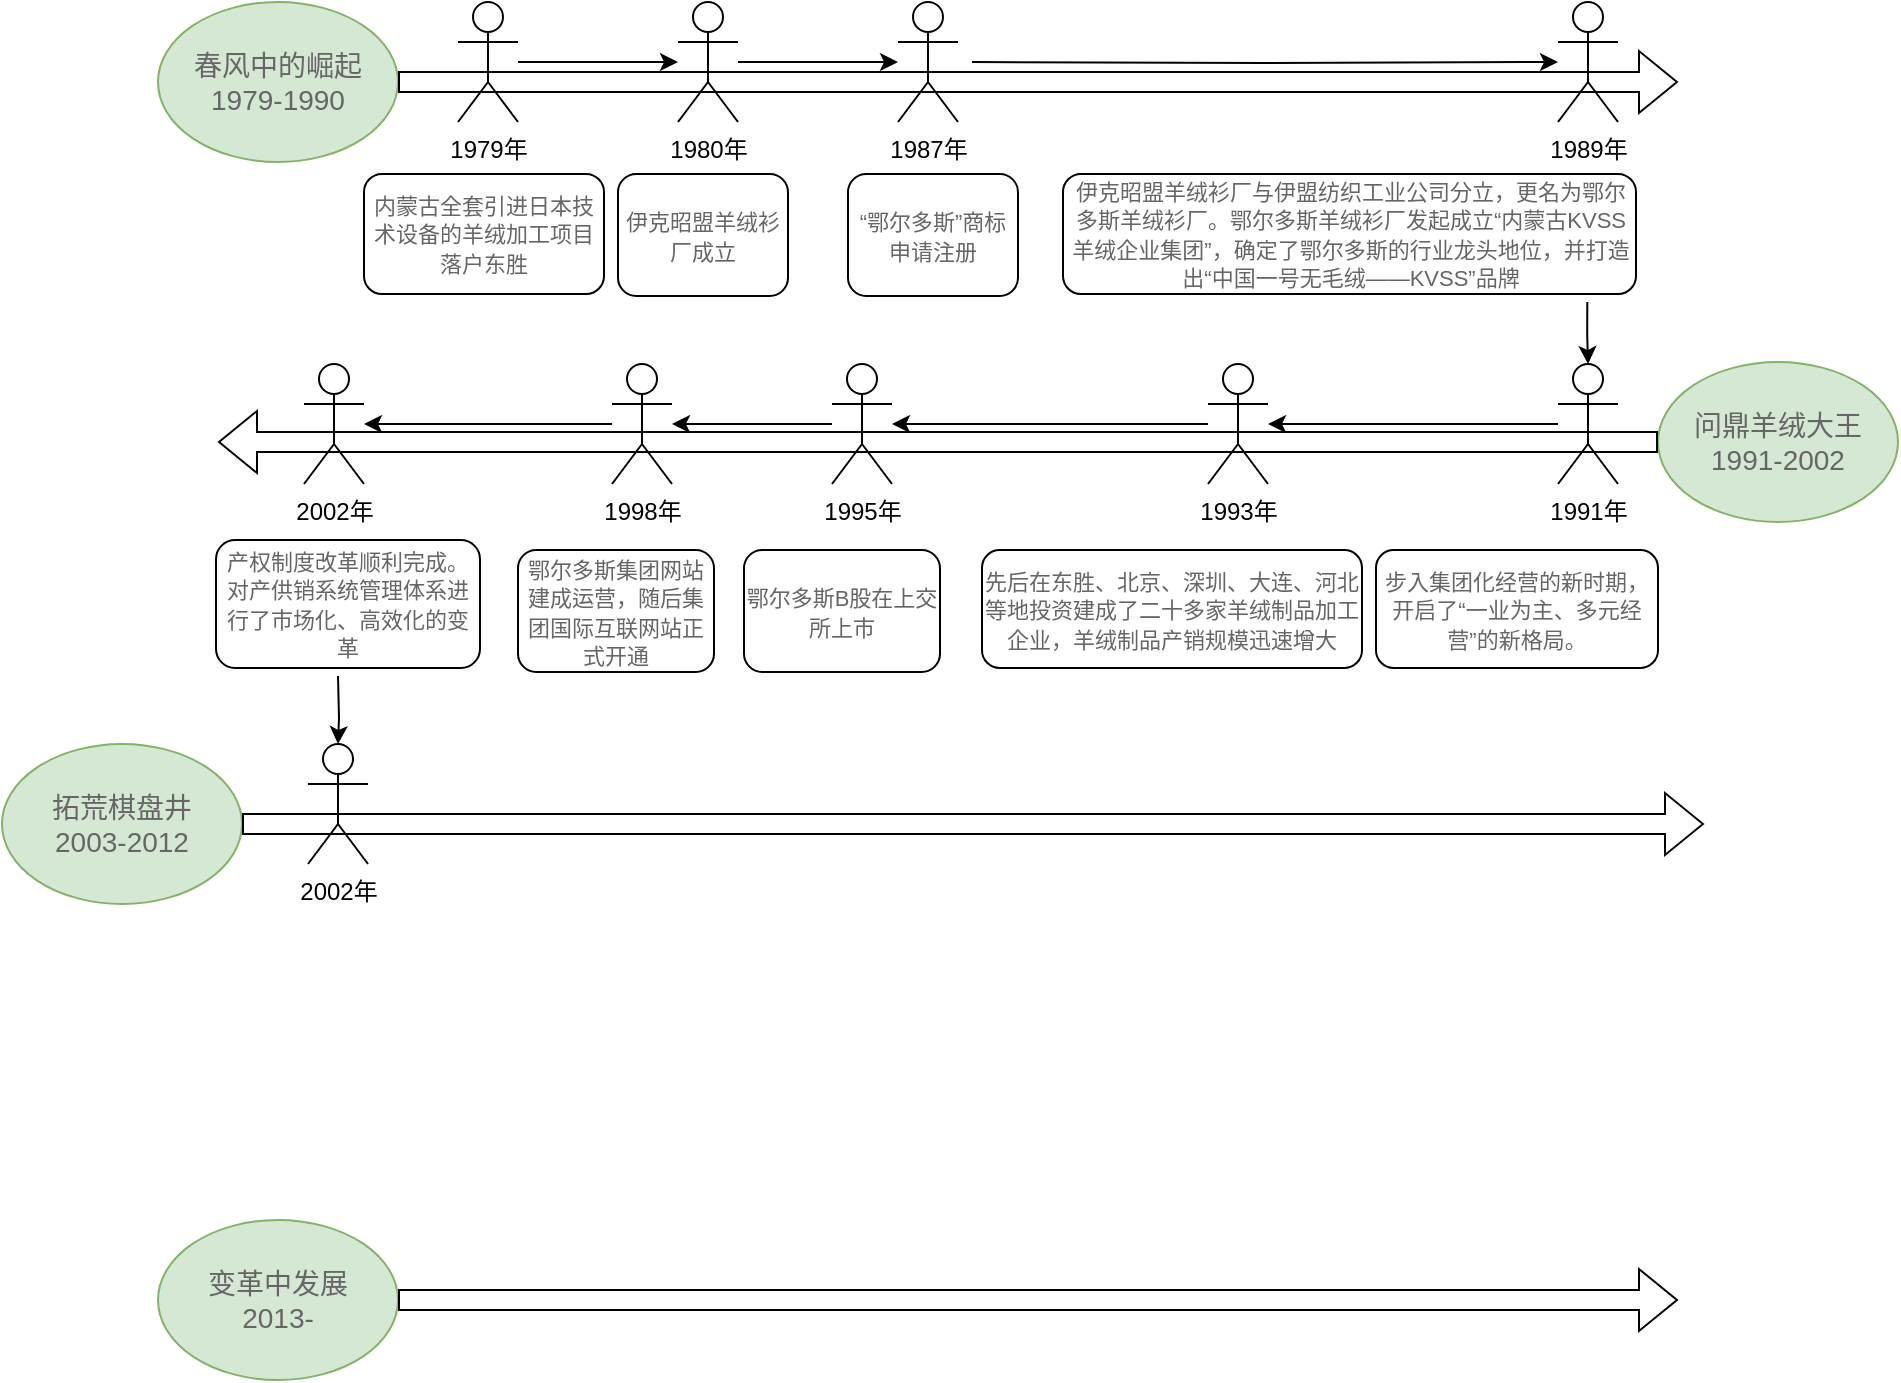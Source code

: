 <mxfile version="24.6.4" type="github">
  <diagram name="第 1 页" id="uXxsrBKN4tL2hKQCJiG4">
    <mxGraphModel dx="1360" dy="639" grid="0" gridSize="10" guides="1" tooltips="1" connect="1" arrows="1" fold="1" page="0" pageScale="1" pageWidth="827" pageHeight="1169" math="0" shadow="0">
      <root>
        <mxCell id="0" />
        <mxCell id="1" parent="0" />
        <mxCell id="tFpNyGx5-nAJuSRPgyrJ-2" value="&lt;span style=&quot;color: rgb(102, 102, 102); font-size: 14px; text-align: start;&quot;&gt;春风中的崛起&lt;/span&gt;&lt;div&gt;&lt;span style=&quot;color: rgb(102, 102, 102); font-family: 微软雅黑, Arial, Helvetica, sans-serif; font-size: 14px; text-align: start;&quot;&gt;1979-1990&lt;/span&gt;&lt;/div&gt;" style="ellipse;whiteSpace=wrap;html=1;fillColor=#d5e8d4;strokeColor=#82b366;" vertex="1" parent="1">
          <mxGeometry x="10" y="104" width="120" height="80" as="geometry" />
        </mxCell>
        <mxCell id="tFpNyGx5-nAJuSRPgyrJ-3" value="&lt;span style=&quot;color: rgb(102, 102, 102); font-size: 14px; text-align: start;&quot;&gt;&lt;font face=&quot;Helvetica&quot;&gt;问鼎羊绒大王&lt;/font&gt;&lt;/span&gt;&lt;div&gt;&lt;span style=&quot;color: rgb(102, 102, 102); font-family: 微软雅黑, Arial, Helvetica, sans-serif; font-size: 14px; text-align: start;&quot;&gt;1991-2002&lt;/span&gt;&lt;/div&gt;" style="ellipse;whiteSpace=wrap;html=1;fillColor=#d5e8d4;strokeColor=#82b366;" vertex="1" parent="1">
          <mxGeometry x="760" y="284" width="120" height="80" as="geometry" />
        </mxCell>
        <mxCell id="tFpNyGx5-nAJuSRPgyrJ-4" value="&lt;span style=&quot;color: rgb(102, 102, 102); font-family: 微软雅黑, Arial, Helvetica, sans-serif; font-size: 14px; text-align: start;&quot;&gt;拓荒棋盘井&lt;/span&gt;&lt;div&gt;&lt;span style=&quot;color: rgb(102, 102, 102); font-family: 微软雅黑, Arial, Helvetica, sans-serif; font-size: 14px; text-align: start;&quot;&gt;2003-2012&lt;/span&gt;&lt;/div&gt;" style="ellipse;whiteSpace=wrap;html=1;fillColor=#d5e8d4;strokeColor=#82b366;" vertex="1" parent="1">
          <mxGeometry x="-68" y="475" width="120" height="80" as="geometry" />
        </mxCell>
        <mxCell id="tFpNyGx5-nAJuSRPgyrJ-8" value="&lt;span style=&quot;color: rgb(102, 102, 102); font-family: 微软雅黑, Arial, Helvetica, sans-serif; font-size: 14px; text-align: start;&quot;&gt;变革中发展&lt;/span&gt;&lt;div&gt;&lt;span style=&quot;color: rgb(102, 102, 102); font-family: 微软雅黑, Arial, Helvetica, sans-serif; font-size: 14px; text-align: start;&quot;&gt;2013-&lt;/span&gt;&lt;/div&gt;" style="ellipse;whiteSpace=wrap;html=1;fillColor=#d5e8d4;strokeColor=#82b366;" vertex="1" parent="1">
          <mxGeometry x="10" y="713" width="120" height="80" as="geometry" />
        </mxCell>
        <mxCell id="tFpNyGx5-nAJuSRPgyrJ-11" value="" style="shape=flexArrow;endArrow=classic;html=1;rounded=0;exitX=1;exitY=0.5;exitDx=0;exitDy=0;" edge="1" parent="1" source="tFpNyGx5-nAJuSRPgyrJ-2">
          <mxGeometry width="50" height="50" relative="1" as="geometry">
            <mxPoint x="216.27" y="142" as="sourcePoint" />
            <mxPoint x="770" y="144" as="targetPoint" />
          </mxGeometry>
        </mxCell>
        <mxCell id="tFpNyGx5-nAJuSRPgyrJ-12" value="" style="shape=flexArrow;endArrow=classic;html=1;rounded=0;exitX=0;exitY=0.5;exitDx=0;exitDy=0;" edge="1" parent="1">
          <mxGeometry width="50" height="50" relative="1" as="geometry">
            <mxPoint x="760" y="324" as="sourcePoint" />
            <mxPoint x="40" y="324" as="targetPoint" />
          </mxGeometry>
        </mxCell>
        <mxCell id="tFpNyGx5-nAJuSRPgyrJ-13" value="" style="shape=flexArrow;endArrow=classic;html=1;rounded=0;exitX=1;exitY=0.5;exitDx=0;exitDy=0;" edge="1" parent="1" source="tFpNyGx5-nAJuSRPgyrJ-4">
          <mxGeometry width="50" height="50" relative="1" as="geometry">
            <mxPoint x="150" y="608" as="sourcePoint" />
            <mxPoint x="783" y="515" as="targetPoint" />
          </mxGeometry>
        </mxCell>
        <mxCell id="tFpNyGx5-nAJuSRPgyrJ-14" value="" style="shape=flexArrow;endArrow=classic;html=1;rounded=0;exitX=1;exitY=0.5;exitDx=0;exitDy=0;" edge="1" parent="1" source="tFpNyGx5-nAJuSRPgyrJ-8">
          <mxGeometry width="50" height="50" relative="1" as="geometry">
            <mxPoint x="150" y="752.5" as="sourcePoint" />
            <mxPoint x="770" y="753" as="targetPoint" />
          </mxGeometry>
        </mxCell>
        <mxCell id="tFpNyGx5-nAJuSRPgyrJ-47" value="" style="edgeStyle=orthogonalEdgeStyle;rounded=0;orthogonalLoop=1;jettySize=auto;html=1;" edge="1" parent="1" source="tFpNyGx5-nAJuSRPgyrJ-15" target="tFpNyGx5-nAJuSRPgyrJ-46">
          <mxGeometry relative="1" as="geometry" />
        </mxCell>
        <mxCell id="tFpNyGx5-nAJuSRPgyrJ-15" value="1979年" style="shape=umlActor;verticalLabelPosition=bottom;verticalAlign=top;html=1;outlineConnect=0;" vertex="1" parent="1">
          <mxGeometry x="160" y="104" width="30" height="60" as="geometry" />
        </mxCell>
        <mxCell id="tFpNyGx5-nAJuSRPgyrJ-21" value="1987年" style="shape=umlActor;verticalLabelPosition=bottom;verticalAlign=top;html=1;outlineConnect=0;" vertex="1" parent="1">
          <mxGeometry x="380" y="104" width="30" height="60" as="geometry" />
        </mxCell>
        <mxCell id="tFpNyGx5-nAJuSRPgyrJ-30" value="" style="edgeStyle=orthogonalEdgeStyle;rounded=0;orthogonalLoop=1;jettySize=auto;html=1;" edge="1" parent="1" target="tFpNyGx5-nAJuSRPgyrJ-29">
          <mxGeometry relative="1" as="geometry">
            <mxPoint x="417" y="134" as="sourcePoint" />
          </mxGeometry>
        </mxCell>
        <mxCell id="tFpNyGx5-nAJuSRPgyrJ-32" value="" style="edgeStyle=orthogonalEdgeStyle;rounded=0;orthogonalLoop=1;jettySize=auto;html=1;exitX=0.915;exitY=1.067;exitDx=0;exitDy=0;exitPerimeter=0;" edge="1" parent="1" source="tFpNyGx5-nAJuSRPgyrJ-59" target="tFpNyGx5-nAJuSRPgyrJ-31">
          <mxGeometry relative="1" as="geometry">
            <mxPoint x="725" y="257" as="sourcePoint" />
          </mxGeometry>
        </mxCell>
        <mxCell id="tFpNyGx5-nAJuSRPgyrJ-29" value="1989年" style="shape=umlActor;verticalLabelPosition=bottom;verticalAlign=top;html=1;outlineConnect=0;" vertex="1" parent="1">
          <mxGeometry x="710" y="104" width="30" height="60" as="geometry" />
        </mxCell>
        <mxCell id="tFpNyGx5-nAJuSRPgyrJ-64" value="" style="edgeStyle=orthogonalEdgeStyle;rounded=0;orthogonalLoop=1;jettySize=auto;html=1;" edge="1" parent="1" source="tFpNyGx5-nAJuSRPgyrJ-31" target="tFpNyGx5-nAJuSRPgyrJ-63">
          <mxGeometry relative="1" as="geometry" />
        </mxCell>
        <mxCell id="tFpNyGx5-nAJuSRPgyrJ-31" value="1991年" style="shape=umlActor;verticalLabelPosition=bottom;verticalAlign=top;html=1;outlineConnect=0;" vertex="1" parent="1">
          <mxGeometry x="710" y="285" width="30" height="60" as="geometry" />
        </mxCell>
        <mxCell id="tFpNyGx5-nAJuSRPgyrJ-43" value="&lt;span style=&quot;color: rgb(102, 102, 102); font-family: 微软雅黑, Arial, Helvetica, sans-serif; font-size: 11px; text-align: left; text-indent: 28px;&quot;&gt;内蒙古全套引进日本技术设备的羊绒加工项目落户东胜&lt;/span&gt;" style="rounded=1;whiteSpace=wrap;html=1;" vertex="1" parent="1">
          <mxGeometry x="113" y="190" width="120" height="60" as="geometry" />
        </mxCell>
        <mxCell id="tFpNyGx5-nAJuSRPgyrJ-48" value="" style="edgeStyle=orthogonalEdgeStyle;rounded=0;orthogonalLoop=1;jettySize=auto;html=1;" edge="1" parent="1" source="tFpNyGx5-nAJuSRPgyrJ-46" target="tFpNyGx5-nAJuSRPgyrJ-21">
          <mxGeometry relative="1" as="geometry" />
        </mxCell>
        <mxCell id="tFpNyGx5-nAJuSRPgyrJ-46" value="1980年" style="shape=umlActor;verticalLabelPosition=bottom;verticalAlign=top;html=1;outlineConnect=0;" vertex="1" parent="1">
          <mxGeometry x="270" y="104" width="30" height="60" as="geometry" />
        </mxCell>
        <mxCell id="tFpNyGx5-nAJuSRPgyrJ-54" value="&lt;font style=&quot;font-size: 11px;&quot;&gt;&lt;span style=&quot;color: rgb(102, 102, 102); font-family: 微软雅黑, Arial, Helvetica, sans-serif; text-align: start; text-indent: 28px;&quot;&gt;&lt;font style=&quot;&quot;&gt;伊克昭盟&lt;/font&gt;&lt;/span&gt;&lt;span style=&quot;color: rgb(102, 102, 102); font-family: 微软雅黑, Arial, Helvetica, sans-serif; text-align: start; text-indent: 28px;&quot;&gt;羊绒衫厂成立&lt;/span&gt;&lt;/font&gt;" style="rounded=1;whiteSpace=wrap;html=1;" vertex="1" parent="1">
          <mxGeometry x="240" y="190" width="85" height="61" as="geometry" />
        </mxCell>
        <mxCell id="tFpNyGx5-nAJuSRPgyrJ-58" value="&lt;span style=&quot;color: rgb(102, 102, 102); font-family: 微软雅黑, Arial, Helvetica, sans-serif; text-align: start; text-indent: 28px;&quot;&gt;&lt;font style=&quot;font-size: 11px;&quot;&gt;“鄂尔多斯”商标申请注册&lt;/font&gt;&lt;/span&gt;" style="rounded=1;whiteSpace=wrap;html=1;" vertex="1" parent="1">
          <mxGeometry x="355" y="190" width="85" height="61" as="geometry" />
        </mxCell>
        <mxCell id="tFpNyGx5-nAJuSRPgyrJ-59" value="&lt;font style=&quot;font-size: 11px;&quot;&gt;&lt;span style=&quot;color: rgb(102, 102, 102); font-family: 微软雅黑, Arial, Helvetica, sans-serif; text-align: start; text-indent: 28px;&quot;&gt;&lt;font style=&quot;&quot;&gt;伊克昭盟羊绒衫厂与伊盟纺织工业公司分立，更名为鄂尔多斯羊绒衫厂。&lt;/font&gt;&lt;/span&gt;&lt;span style=&quot;color: rgb(102, 102, 102); font-family: 微软雅黑, Arial, Helvetica, sans-serif; text-align: start; text-indent: 28px;&quot;&gt;鄂尔多斯羊绒衫厂发起成立“内蒙古KVSS羊绒企业集团”，确定了鄂尔多斯的行业龙头地位，并打造出“中国一号无毛绒——KVSS”品牌&lt;/span&gt;&lt;/font&gt;" style="rounded=1;whiteSpace=wrap;html=1;" vertex="1" parent="1">
          <mxGeometry x="462.5" y="190" width="286.5" height="60" as="geometry" />
        </mxCell>
        <mxCell id="tFpNyGx5-nAJuSRPgyrJ-60" value="&lt;span style=&quot;color: rgba(0, 0, 0, 0); font-family: monospace; font-size: 0px; font-style: normal; font-variant-ligatures: normal; font-variant-caps: normal; font-weight: 400; letter-spacing: normal; orphans: 2; text-align: start; text-indent: 0px; text-transform: none; widows: 2; word-spacing: 0px; -webkit-text-stroke-width: 0px; white-space: nowrap; background-color: rgb(255, 255, 255); text-decoration-thickness: initial; text-decoration-style: initial; text-decoration-color: initial; display: inline !important; float: none;&quot;&gt;%3CmxGraphModel%3E%3Croot%3E%3CmxCell%20id%3D%220%22%2F%3E%3CmxCell%20id%3D%221%22%20parent%3D%220%22%2F%3E%3CmxCell%20id%3D%222%22%22%20value%3D%22%26lt%3Bspan%20style%3D%26quot%3Bcolor%3A%20rgb（102%2C%20102%2C%20102）%3B%20font-family%3A%20%E5%BE%AE%E8%BD%AF%E9%9B%85%E9%BB%91%2C%20Arial%2C%20Helvetica%2C%20sans-serif%3B%20text-align%3A%20start%3B%20text-indent%3A%2028px%3B%26quot%3B%26gt%3B%26lt%3Bfont%20style%3D%26quot%3Bfont-size%3A%2011px%3B%26quot%3B%26gt%3B%E2%80%9C%E9%84%82%E5%B0%94%E5%A4%9A%E6%96%AF%E2%80%9D%E5%95%86%E6%A0%87%E7%94%B3%E8%AF%B7%E6%B3%A8%E5%86%8C%26lt%3B%2Ffont%26gt%3B%26lt%3B%2Fspan%26gt%3B%22%20style%3D%22rounded%3D1%3BwhiteSpace%3Dwrap%3Bhtml%3D1%3B%22%20vertex%3D%221%22%20parent%3D%221%22%3E%3CmxGeometry%20x%3D%22355%22%20y%3D%22190%22%20width%3D%2285%22%20height%3D%2261%22%20as%3D%22geometry%22%2F%3E%3C%2FmxCell%3E%3C%2FmxCell%3E%3C%2FmxGraphModel%3E&lt;/span&gt;" style="text;whiteSpace=wrap;html=1;" vertex="1" parent="1">
          <mxGeometry x="463.667" y="416.333" width="28" height="36" as="geometry" />
        </mxCell>
        <mxCell id="tFpNyGx5-nAJuSRPgyrJ-61" value="&lt;span style=&quot;color: rgba(0, 0, 0, 0); font-family: monospace; font-size: 0px; font-style: normal; font-variant-ligatures: normal; font-variant-caps: normal; font-weight: 400; letter-spacing: normal; orphans: 2; text-align: start; text-indent: 0px; text-transform: none; widows: 2; word-spacing: 0px; -webkit-text-stroke-width: 0px; white-space: nowrap; background-color: rgb(255, 255, 255); text-decoration-thickness: initial; text-decoration-style: initial; text-decoration-color: initial; display: inline !important; float: none;&quot;&gt;%3CmxGraphModel%3E%3Croot%3E%3CmxCell%20id%3D%220%22%2F%3E%3CmxCell%20id%3D%221%22%20parent%3D%220%22%2F%3E%3CmxCell%20id%3D%222%22%22%20value%3D%22%26lt%3Bspan%20style%3D%26quot%3Bcolor%3A%20rgb（102%2C%20102%2C%20102）%3B%20font-family%3A%20%E5%BE%AE%E8%BD%AF%E9%9B%85%E9%BB%91%2C%20Arial%2C%20Helvetica%2C%20sans-serif%3B%20text-align%3A%20start%3B%20text-indent%3A%2028px%3B%26quot%3B%26gt%3B%26lt%3Bfont%20style%3D%26quot%3Bfont-size%3A%2011px%3B%26quot%3B%26gt%3B%E2%80%9C%E9%84%82%E5%B0%94%E5%A4%9A%E6%96%AF%E2%80%9D%E5%95%86%E6%A0%87%E7%94%B3%E8%AF%B7%E6%B3%A8%E5%86%8C%26lt%3B%2Ffont%26gt%3B%26lt%3B%2Fspan%26gt%3B%22%20style%3D%22rounded%3D1%3BwhiteSpace%3Dwrap%3Bhtml%3D1%3B%22%20vertex%3D%221%22%20parent%3D%221%22%3E%3CmxGeometry%20x%3D%22355%22%20y%3D%22190%22%20width%3D%2285%22%20height%3D%2261%22%20as%3D%22geometry%22%2F%3E%3C%2FmxCell%3E%3C%2FmxCell%3E%3C%2FmxGraphModel%3E&lt;/span&gt;" style="text;whiteSpace=wrap;html=1;" vertex="1" parent="1">
          <mxGeometry x="467.667" y="454.333" width="28" height="36" as="geometry" />
        </mxCell>
        <mxCell id="tFpNyGx5-nAJuSRPgyrJ-62" value="&lt;span style=&quot;color: rgb(102, 102, 102); font-family: 微软雅黑, Arial, Helvetica, sans-serif; text-align: start;&quot;&gt;&lt;font style=&quot;font-size: 11px;&quot;&gt;步入集团化经营的新时期，开启了“一业为主、多元经营”的新格局。&lt;/font&gt;&lt;/span&gt;" style="rounded=1;whiteSpace=wrap;html=1;" vertex="1" parent="1">
          <mxGeometry x="619" y="378" width="141" height="59" as="geometry" />
        </mxCell>
        <mxCell id="tFpNyGx5-nAJuSRPgyrJ-67" value="" style="edgeStyle=orthogonalEdgeStyle;rounded=0;orthogonalLoop=1;jettySize=auto;html=1;" edge="1" parent="1" source="tFpNyGx5-nAJuSRPgyrJ-63" target="tFpNyGx5-nAJuSRPgyrJ-66">
          <mxGeometry relative="1" as="geometry" />
        </mxCell>
        <mxCell id="tFpNyGx5-nAJuSRPgyrJ-63" value="1993年" style="shape=umlActor;verticalLabelPosition=bottom;verticalAlign=top;html=1;outlineConnect=0;" vertex="1" parent="1">
          <mxGeometry x="535" y="285" width="30" height="60" as="geometry" />
        </mxCell>
        <mxCell id="tFpNyGx5-nAJuSRPgyrJ-65" value="&lt;span style=&quot;color: rgb(102, 102, 102); font-family: 微软雅黑, Arial, Helvetica, sans-serif; text-align: start;&quot;&gt;&lt;font style=&quot;font-size: 11px;&quot;&gt;先后在东胜、北京、深圳、大连、河北等地投资建成了二十多家羊绒制品加工企业，羊绒制品产销规模迅速增大&lt;/font&gt;&lt;/span&gt;" style="rounded=1;whiteSpace=wrap;html=1;" vertex="1" parent="1">
          <mxGeometry x="422" y="378" width="190" height="59" as="geometry" />
        </mxCell>
        <mxCell id="tFpNyGx5-nAJuSRPgyrJ-71" value="" style="edgeStyle=orthogonalEdgeStyle;rounded=0;orthogonalLoop=1;jettySize=auto;html=1;" edge="1" parent="1" source="tFpNyGx5-nAJuSRPgyrJ-66" target="tFpNyGx5-nAJuSRPgyrJ-70">
          <mxGeometry relative="1" as="geometry" />
        </mxCell>
        <mxCell id="tFpNyGx5-nAJuSRPgyrJ-66" value="1995年" style="shape=umlActor;verticalLabelPosition=bottom;verticalAlign=top;html=1;outlineConnect=0;" vertex="1" parent="1">
          <mxGeometry x="347" y="285" width="30" height="60" as="geometry" />
        </mxCell>
        <mxCell id="tFpNyGx5-nAJuSRPgyrJ-69" value="&lt;span style=&quot;color: rgb(102, 102, 102); font-family: 微软雅黑, Arial, Helvetica, sans-serif; text-align: start;&quot;&gt;&lt;font style=&quot;font-size: 11px;&quot;&gt;鄂尔多斯B股在上交所上市&lt;/font&gt;&lt;/span&gt;" style="rounded=1;whiteSpace=wrap;html=1;" vertex="1" parent="1">
          <mxGeometry x="303" y="378" width="98" height="61" as="geometry" />
        </mxCell>
        <mxCell id="tFpNyGx5-nAJuSRPgyrJ-74" value="" style="edgeStyle=orthogonalEdgeStyle;rounded=0;orthogonalLoop=1;jettySize=auto;html=1;" edge="1" parent="1" source="tFpNyGx5-nAJuSRPgyrJ-70" target="tFpNyGx5-nAJuSRPgyrJ-73">
          <mxGeometry relative="1" as="geometry" />
        </mxCell>
        <mxCell id="tFpNyGx5-nAJuSRPgyrJ-70" value="1998年" style="shape=umlActor;verticalLabelPosition=bottom;verticalAlign=top;html=1;outlineConnect=0;" vertex="1" parent="1">
          <mxGeometry x="237" y="285" width="30" height="60" as="geometry" />
        </mxCell>
        <mxCell id="tFpNyGx5-nAJuSRPgyrJ-72" value="&lt;span style=&quot;color: rgb(102, 102, 102); font-family: 微软雅黑, Arial, Helvetica, sans-serif; text-align: start;&quot;&gt;&lt;font style=&quot;font-size: 11px;&quot;&gt;鄂尔多斯集团网站建成运营，随后集团国际互联网站正式开通&lt;/font&gt;&lt;/span&gt;" style="rounded=1;whiteSpace=wrap;html=1;" vertex="1" parent="1">
          <mxGeometry x="190" y="378" width="98" height="61" as="geometry" />
        </mxCell>
        <mxCell id="tFpNyGx5-nAJuSRPgyrJ-78" value="" style="edgeStyle=orthogonalEdgeStyle;rounded=0;orthogonalLoop=1;jettySize=auto;html=1;" edge="1" parent="1" target="tFpNyGx5-nAJuSRPgyrJ-77">
          <mxGeometry relative="1" as="geometry">
            <mxPoint x="100" y="441" as="sourcePoint" />
          </mxGeometry>
        </mxCell>
        <mxCell id="tFpNyGx5-nAJuSRPgyrJ-73" value="2002年" style="shape=umlActor;verticalLabelPosition=bottom;verticalAlign=top;html=1;outlineConnect=0;" vertex="1" parent="1">
          <mxGeometry x="83" y="285" width="30" height="60" as="geometry" />
        </mxCell>
        <mxCell id="tFpNyGx5-nAJuSRPgyrJ-75" value="&lt;font style=&quot;font-size: 11px;&quot;&gt;&lt;span style=&quot;color: rgb(102, 102, 102); font-family: 微软雅黑, Arial, Helvetica, sans-serif; text-align: start;&quot;&gt;产权制度改革顺利完成。&lt;/span&gt;&lt;span style=&quot;color: rgb(102, 102, 102); font-family: 微软雅黑, Arial, Helvetica, sans-serif; text-align: start;&quot;&gt;对产供销系统管理体系进行了市场化、高效化的变革&lt;/span&gt;&lt;/font&gt;" style="rounded=1;whiteSpace=wrap;html=1;" vertex="1" parent="1">
          <mxGeometry x="39" y="373" width="132" height="64" as="geometry" />
        </mxCell>
        <mxCell id="tFpNyGx5-nAJuSRPgyrJ-77" value="2002年" style="shape=umlActor;verticalLabelPosition=bottom;verticalAlign=top;html=1;outlineConnect=0;" vertex="1" parent="1">
          <mxGeometry x="85" y="475" width="30" height="60" as="geometry" />
        </mxCell>
      </root>
    </mxGraphModel>
  </diagram>
</mxfile>
